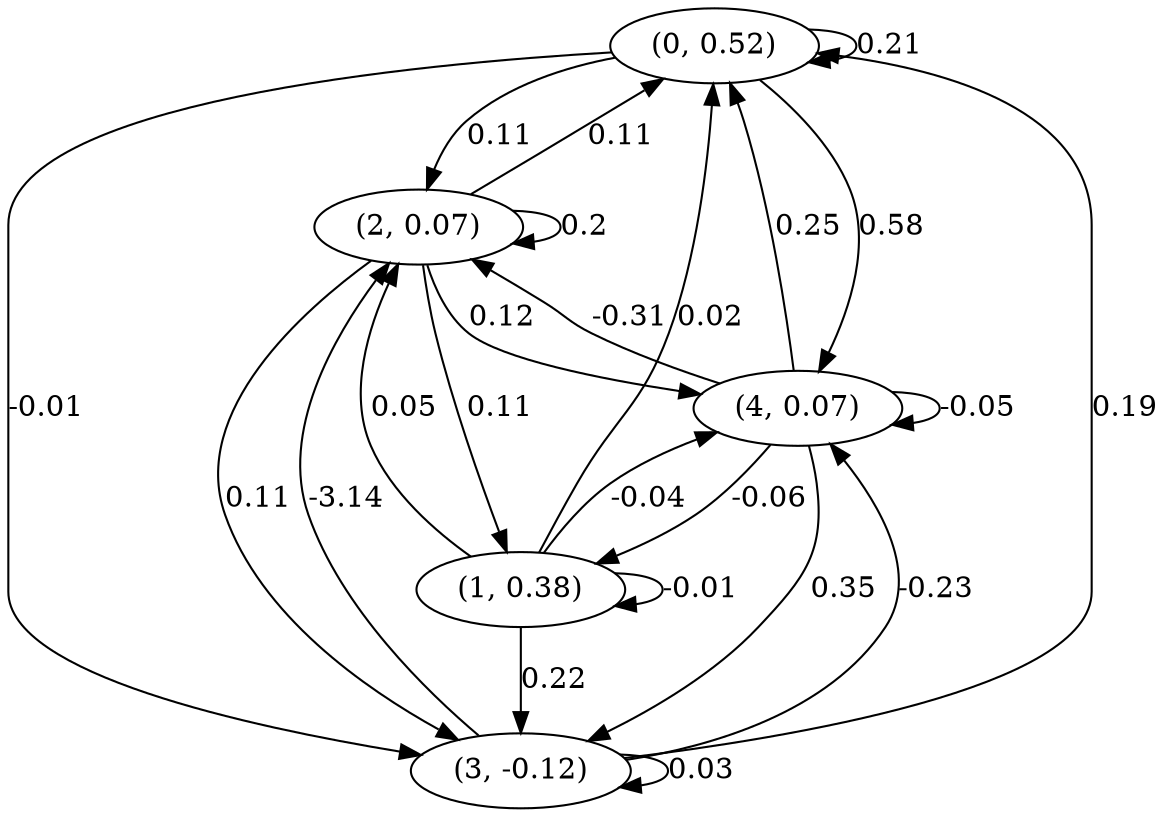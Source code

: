 digraph {
    0 [ label = "(0, 0.52)" ]
    1 [ label = "(1, 0.38)" ]
    2 [ label = "(2, 0.07)" ]
    3 [ label = "(3, -0.12)" ]
    4 [ label = "(4, 0.07)" ]
    0 -> 0 [ label = "0.21" ]
    1 -> 1 [ label = "-0.01" ]
    2 -> 2 [ label = "0.2" ]
    3 -> 3 [ label = "0.03" ]
    4 -> 4 [ label = "-0.05" ]
    1 -> 0 [ label = "0.02" ]
    2 -> 0 [ label = "0.11" ]
    3 -> 0 [ label = "0.19" ]
    4 -> 0 [ label = "0.25" ]
    2 -> 1 [ label = "0.11" ]
    4 -> 1 [ label = "-0.06" ]
    0 -> 2 [ label = "0.11" ]
    1 -> 2 [ label = "0.05" ]
    3 -> 2 [ label = "-3.14" ]
    4 -> 2 [ label = "-0.31" ]
    0 -> 3 [ label = "-0.01" ]
    1 -> 3 [ label = "0.22" ]
    2 -> 3 [ label = "0.11" ]
    4 -> 3 [ label = "0.35" ]
    0 -> 4 [ label = "0.58" ]
    1 -> 4 [ label = "-0.04" ]
    2 -> 4 [ label = "0.12" ]
    3 -> 4 [ label = "-0.23" ]
}

